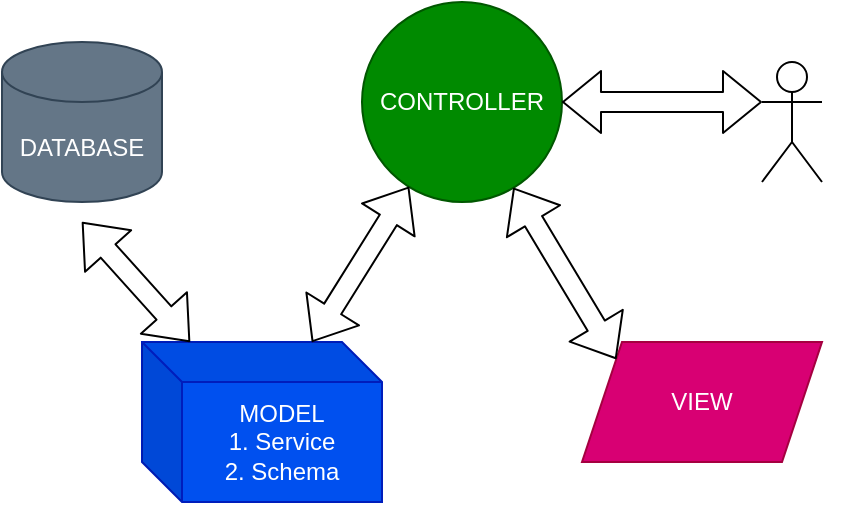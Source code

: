 <mxfile>
    <diagram id="R0r8if4JAOSP9Z6uI9Of" name="Page-1">
        <mxGraphModel dx="576" dy="466" grid="1" gridSize="10" guides="1" tooltips="1" connect="1" arrows="1" fold="1" page="1" pageScale="1" pageWidth="850" pageHeight="1100" math="0" shadow="0">
            <root>
                <mxCell id="0"/>
                <mxCell id="1" parent="0"/>
                <mxCell id="3" value="CONTROLLER" style="ellipse;whiteSpace=wrap;html=1;aspect=fixed;fillColor=#008a00;fontColor=#ffffff;strokeColor=#005700;" parent="1" vertex="1">
                    <mxGeometry x="350" y="40" width="100" height="100" as="geometry"/>
                </mxCell>
                <mxCell id="7" value="DATABASE" style="shape=cylinder3;whiteSpace=wrap;html=1;boundedLbl=1;backgroundOutline=1;size=15;fillColor=#647687;fontColor=#ffffff;strokeColor=#314354;" parent="1" vertex="1">
                    <mxGeometry x="170" y="60" width="80" height="80" as="geometry"/>
                </mxCell>
                <mxCell id="8" value="&lt;span style=&quot;color: rgb(255, 255, 255);&quot;&gt;MODEL&lt;br&gt;1. Service&lt;br&gt;2. Schema&lt;br&gt;&lt;/span&gt;" style="shape=cube;whiteSpace=wrap;html=1;boundedLbl=1;backgroundOutline=1;darkOpacity=0.05;darkOpacity2=0.1;fillColor=#0050ef;fontColor=#ffffff;strokeColor=#001DBC;" parent="1" vertex="1">
                    <mxGeometry x="240" y="210" width="120" height="80" as="geometry"/>
                </mxCell>
                <mxCell id="9" value="&lt;span style=&quot;color: rgb(255, 255, 255);&quot;&gt;CLIENT&lt;/span&gt;&lt;br style=&quot;color: rgb(255, 255, 255);&quot;&gt;&lt;span style=&quot;color: rgb(255, 255, 255);&quot;&gt;(BROWSER)&lt;/span&gt;" style="shape=umlActor;verticalLabelPosition=bottom;verticalAlign=top;html=1;outlineConnect=0;" parent="1" vertex="1">
                    <mxGeometry x="550" y="70" width="30" height="60" as="geometry"/>
                </mxCell>
                <mxCell id="11" value="VIEW" style="shape=parallelogram;perimeter=parallelogramPerimeter;whiteSpace=wrap;html=1;fixedSize=1;fillColor=#d80073;fontColor=#ffffff;strokeColor=#A50040;" parent="1" vertex="1">
                    <mxGeometry x="460" y="210" width="120" height="60" as="geometry"/>
                </mxCell>
                <mxCell id="28" value="" style="shape=flexArrow;endArrow=classic;startArrow=classic;html=1;entryX=0;entryY=0.333;entryDx=0;entryDy=0;entryPerimeter=0;" parent="1" source="3" target="9" edge="1">
                    <mxGeometry width="100" height="100" relative="1" as="geometry">
                        <mxPoint x="430" y="210" as="sourcePoint"/>
                        <mxPoint x="540" y="90" as="targetPoint"/>
                    </mxGeometry>
                </mxCell>
                <mxCell id="29" value="" style="shape=flexArrow;endArrow=classic;startArrow=classic;html=1;" parent="1" source="8" target="3" edge="1">
                    <mxGeometry width="100" height="100" relative="1" as="geometry">
                        <mxPoint x="350" y="260" as="sourcePoint"/>
                        <mxPoint x="450" y="160" as="targetPoint"/>
                    </mxGeometry>
                </mxCell>
                <mxCell id="30" value="" style="shape=flexArrow;endArrow=classic;startArrow=classic;html=1;entryX=0;entryY=0;entryDx=0;entryDy=0;" parent="1" source="3" target="11" edge="1">
                    <mxGeometry width="100" height="100" relative="1" as="geometry">
                        <mxPoint x="270" y="380" as="sourcePoint"/>
                        <mxPoint x="370" y="280" as="targetPoint"/>
                    </mxGeometry>
                </mxCell>
                <mxCell id="31" value="" style="shape=flexArrow;endArrow=classic;startArrow=classic;html=1;" parent="1" source="8" edge="1">
                    <mxGeometry width="100" height="100" relative="1" as="geometry">
                        <mxPoint x="150" y="290" as="sourcePoint"/>
                        <mxPoint x="210" y="150" as="targetPoint"/>
                    </mxGeometry>
                </mxCell>
            </root>
        </mxGraphModel>
    </diagram>
</mxfile>